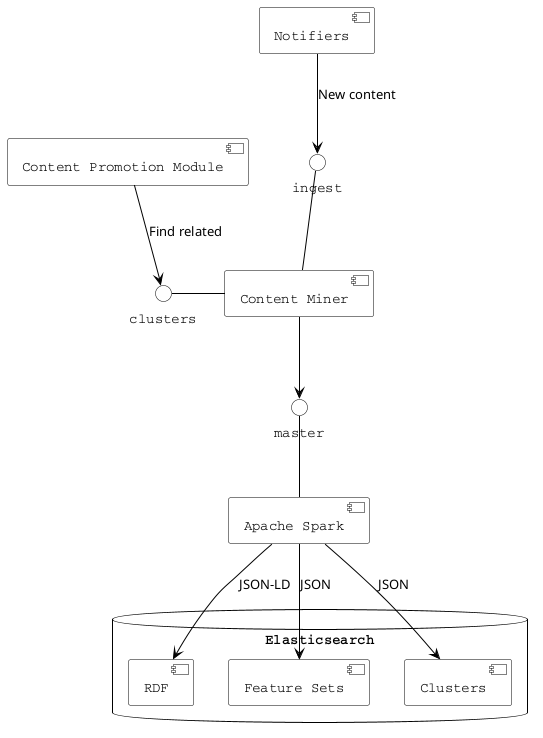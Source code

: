 @startuml component2.png

skinparam component {
    style uml2
    BorderColor black
    BackgroundColor white
    FontName Courier
    ArrowColor black
}

skinparam interface {
    BorderColor black
    BackgroundColor white
    FontName Courier
}

skinparam database {
    BorderColor black
    BackgroundColor white
    FontName Courier
}

[Content Miner] as miner

miner -u- ingest
miner -l- clusters

[Content Promotion Module] -d-> clusters : Find related

[Notifiers] -d-> ingest : New content

database "Elasticsearch" as store {
[RDF]
[Feature Sets]
[Clusters]
}

[Apache Spark] as spark

spark -d-> RDF : JSON-LD
spark -d-> [Feature Sets] : JSON
spark -d-> Clusters : JSON

spark -u- master

miner -d-> master


@enduml
